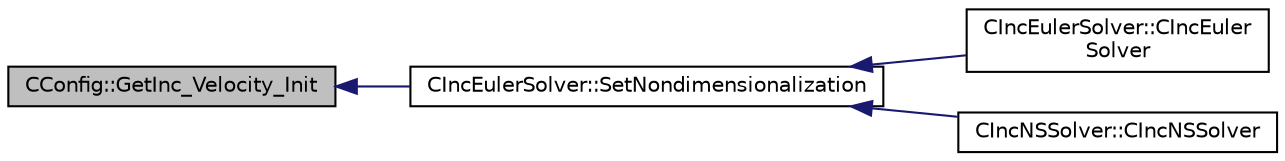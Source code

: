 digraph "CConfig::GetInc_Velocity_Init"
{
  edge [fontname="Helvetica",fontsize="10",labelfontname="Helvetica",labelfontsize="10"];
  node [fontname="Helvetica",fontsize="10",shape=record];
  rankdir="LR";
  Node4118 [label="CConfig::GetInc_Velocity_Init",height=0.2,width=0.4,color="black", fillcolor="grey75", style="filled", fontcolor="black"];
  Node4118 -> Node4119 [dir="back",color="midnightblue",fontsize="10",style="solid",fontname="Helvetica"];
  Node4119 [label="CIncEulerSolver::SetNondimensionalization",height=0.2,width=0.4,color="black", fillcolor="white", style="filled",URL="$class_c_inc_euler_solver.html#a2cffaa24417cb3803d36d38b3874d6d0",tooltip="Set the solver nondimensionalization. "];
  Node4119 -> Node4120 [dir="back",color="midnightblue",fontsize="10",style="solid",fontname="Helvetica"];
  Node4120 [label="CIncEulerSolver::CIncEuler\lSolver",height=0.2,width=0.4,color="black", fillcolor="white", style="filled",URL="$class_c_inc_euler_solver.html#a91f644b8f9a00215bac5bcd31dfc06d8"];
  Node4119 -> Node4121 [dir="back",color="midnightblue",fontsize="10",style="solid",fontname="Helvetica"];
  Node4121 [label="CIncNSSolver::CIncNSSolver",height=0.2,width=0.4,color="black", fillcolor="white", style="filled",URL="$class_c_inc_n_s_solver.html#a82152ac7e91fb1c5c073d98a1f08e2aa"];
}
